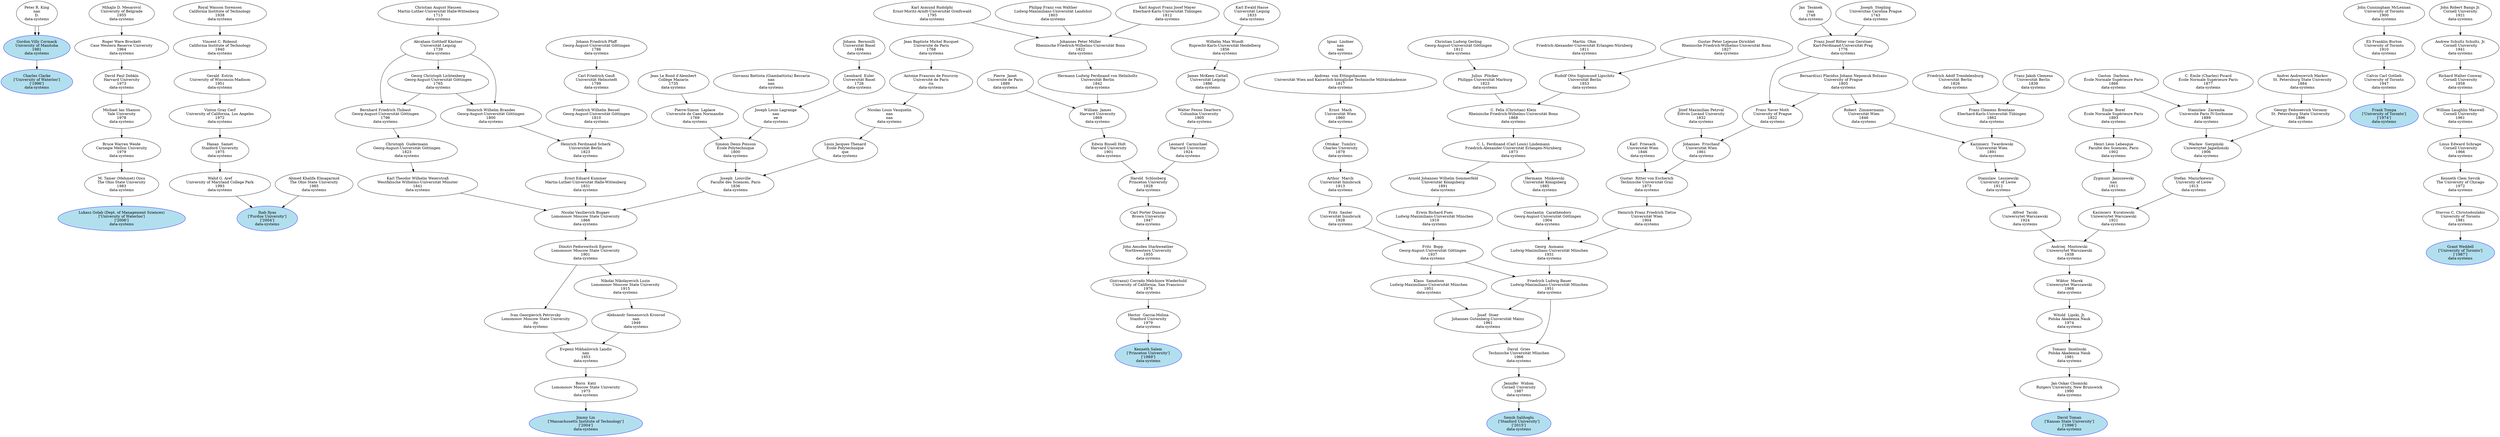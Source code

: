 digraph "Academic Genealogy for data-systems" {
	66869 [label="Charles Clarke
['University of Waterloo']
['1996']
data-systems" color=blue fillcolor=lightblue2 style=filled]
	66818 [label="Gordon Cormack
['University of Manitoba']
['1981']
data-systems" color=blue fillcolor=lightblue2 style=filled]
	102378 [label="Lukasz Golab (Dept. of Management Sciences)
['University of Waterloo']
['2006']
data-systems" color=blue fillcolor=lightblue2 style=filled]
	125917 [label="Ihab Ilyas
['Purdue University']
['2004']
data-systems" color=blue fillcolor=lightblue2 style=filled]
	0 [label="Jimmy Lin
['Massachusetts Institute of Technology']
['2004']
data-systems" color=blue fillcolor=lightblue2 style=filled]
	66887 [label="Kenneth Salem
['Princeton University']
['1989']
data-systems" color=blue fillcolor=lightblue2 style=filled]
	286451 [label="Semih Salihoglu
['Stanford University']
['2015']
data-systems" color=blue fillcolor=lightblue2 style=filled]
	70807 [label="David Toman
['Kansas State University']
['1996']
data-systems" color=blue fillcolor=lightblue2 style=filled]
	66879 [label="Frank Tompa
['University of Toronto']
['1974']
data-systems" color=blue fillcolor=lightblue2 style=filled]
	66877 [label="Grant Weddell
['University of Toronto']
['1987']
data-systems" color=blue fillcolor=lightblue2 style=filled]
	66818 [label="Gordon Villy Cormack
University of Manitoba
1981
data-systems"]
	80823 [label="Peter R. King
nan
D.
data-systems"]
	72390 [label="M. Tamer (Mehmet) Ozsu
The Ohio State University
1983
data-systems"]
	117312 [label="Walid G. Aref
University of Maryland College Park
1993
data-systems"]
	96256 [label="Ahmed Khalifa Elmagarmid
The Ohio State University
1985
data-systems"]
	176620 [label="Boris  Katz
Lomonosov Moscow State University
1975
data-systems"]
	70978 [label="Hector  Garcia-Molina
Stanford University
1979
data-systems"]
	70979 [label="Jennifer  Widom
Cornell University
1987
data-systems"]
	70371 [label="Jan Oskar Chomicki
Rutgers University, New Brunswick
1990
data-systems"]
	24934 [label="Calvin Carl Gotlieb
University of Toronto
1947
data-systems"]
	79993 [label="Stavros C. Christodoulakis
University of Toronto
1981
data-systems"]
	79360 [label="Bruce Warren Weide
Carnegie Mellon University
1979
data-systems"]
	41489 [label="Hanan  Samet
Stanford University
1975
data-systems"]
	76951 [label="Evgenii Mikhailovich Landis
nan
1953
data-systems"]
	70996 [label="Gio(vanni) Corrado Melchiore Wiederhold
University of California, San Francisco
1976
data-systems"]
	22781 [label="David  Gries
Technische Universität München
1966
data-systems"]
	70225 [label="Tomasz  Imielinski
Polska Akademia Nauk
1981
data-systems"]
	16275 [label="Eli Franklin Burton
University of Toronto
1910
data-systems"]
	66903 [label="Kenneth Clem Sevcik
The University of Chicago
1972
data-systems"]
	102419 [label="Michael Ian Shamos
Yale University
1978
data-systems"]
	23037 [label="Vinton Gray Cerf
University of California, Los Angeles
1972
data-systems"]
	55146 [label="Ivan Georgievich Petrovsky
Lomonosov Moscow State University
ity
data-systems"]
	76948 [label="Aleksandr Semenovich Kronrod
nan
1949
data-systems"]
	5709 [label="John Amsden Starkweather
Northwestern University
1955
data-systems"]
	21622 [label="Josef  Stoer
Johannes Gutenberg-Universität Mainz
1961
data-systems"]
	21232 [label="Friedrich Ludwig Bauer
Ludwig-Maximilians-Universität München
1951
data-systems"]
	70822 [label="Witold  Lipski, Jr.
Polska Akademia Nauk
1974
data-systems"]
	265395 [label="John Cunningham McLennan
University of Toronto
1900
data-systems"]
	79967 [label="Linus Edward Schrage
Cornell University
1966
data-systems"]
	69526 [label="David Paul Dobkin
Harvard University
1973
data-systems"]
	69930 [label="Gerald  Estrin
University of Wisconsin-Madison
1951
data-systems"]
	24109 [label="Dimitri Fedorowitsch Egorov
Lomonosov Moscow State University
1901
data-systems"]
	10479 [label="Nikolai Nikolayevich Luzin
Lomonosov Moscow State University
1915
data-systems"]
	16963 [label="Carl Porter Duncan
Brown University
1947
data-systems"]
	24762 [label="Klaus  Samelson
Ludwig-Maximilians-Universität München
1951
data-systems"]
	25129 [label="Fritz  Bopp
Georg-August-Universität Göttingen
1937
data-systems"]
	36548 [label="Georg  Aumann
Ludwig-Maximilians-Universität München
1931
data-systems"]
	22583 [label="Wiktor  Marek
Uniwersytet Warszawski
1968
data-systems"]
	79965 [label="William Laughlin Maxwell
Cornell University
1961
data-systems"]
	18746 [label="Roger Ware Brockett
Case Western Reserve University
1964
data-systems"]
	29801 [label="Vincent C. Rideout
California Institute of Technology
1940
data-systems"]
	24101 [label="Nicolai Vasilievich Bugaev
Lomonosov Moscow State University
1866
data-systems"]
	93076 [label="Harold  Schlosberg
Princeton University
1928
data-systems"]
	106421 [label="Erwin Richard Fues
Ludwig-Maximilians-Universität München
1919
data-systems"]
	57661 [label="Fritz  Sauter
Universität Innsbruck
1928
data-systems"]
	57471 [label="Heinrich Franz Friedrich Tietze
Universität Wien
1904
data-systems"]
	7517 [label="Constantin  Carathéodory
Georg-August-Universität Göttingen
1904
data-systems"]
	489 [label="Andrzej  Mostowski
Uniwersytet Warszawski
1938
data-systems"]
	79968 [label="Richard Walter Conway
Cornell University
1958
data-systems"]
	92461 [label="Mihajlo D. Mesarović
University of Belgrade
1955
data-systems"]
	222430 [label="Royal Wasson Sorensen
California Institute of Technology
1938
data-systems"]
	18331 [label="Ernst Eduard Kummer
Martin-Luther-Universität Halle-Wittenberg
1831
data-systems"]
	55185 [label="Joseph  Liouville
Faculté des Sciences, Paris
1836
data-systems"]
	7486 [label="Karl Theodor Wilhelm Weierstraß
Westfälische Wilhelms-Universität Münster
1841
data-systems"]
	95237 [label="Edwin Bissell Holt
Harvard University
1901
data-systems"]
	95238 [label="Leonard  Carmichael
Harvard University
1924
data-systems"]
	31357 [label="Arnold Johannes Wilhelm Sommerfeld
Universität Königsberg
1891
data-systems"]
	138330 [label="Arthur  March
Universität Innsbruck
1913
data-systems"]
	27259 [label="Gustav  Ritter von Escherich
Technische Universität Graz
1873
data-systems"]
	29675 [label="Hermann  Minkowski
Universität Königsberg
1885
data-systems"]
	13347 [label="Alfred  Tarski
Uniwersytet Warszawski
1924
data-systems"]
	24546 [label="Kazimierz  Kuratowski
Uniwersytet Warszawski
1921
data-systems"]
	79969 [label="Andrew Schultz Schultz, Jr.
Cornell University
1941
data-systems"]
	25484 [label="Heinrich Ferdinand Scherk
Universität Berlin
1823
data-systems"]
	17865 [label="Siméon Denis Poisson
École Polytechnique
1800
data-systems"]
	104652 [label="Louis Jacques Thenard
École Polytechnique
que
data-systems"]
	29458 [label="Christoph  Gudermann
Georg-August-Universität Göttingen
1823
data-systems"]
	29244 [label="William  James
Harvard University
1869
data-systems"]
	29189 [label="Walter Fenno Dearborn
Columbia University
1905
data-systems"]
	7404 [label="C. L. Ferdinand (Carl Louis) Lindemann
Friedrich-Alexander-Universität Erlangen-Nürnberg
1873
data-systems"]
	138329 [label="Ottokar  Tumlirz
Charles University
1879
data-systems"]
	27258 [label="Johannes  Frischauf
Universität Wien
1861
data-systems"]
	49523 [label="Karl  Friesach
Universität Wien
1846
data-systems"]
	13345 [label="Stanislaw  Lesniewski
University of Lwów
1912
data-systems"]
	12547 [label="Stefan  Mazurkiewicz
University of Lwów
1913
data-systems"]
	86692 [label="Zygmunt  Janiszewski
nan
1911
data-systems"]
	80136 [label="John Robert Bangs Jr.
Cornell University
1921
data-systems"]
	65162 [label="Heinrich Wilhelm Brandes
Georg-August-Universität Göttingen
1800
data-systems"]
	18603 [label="Friedrich Wilhelm Bessel
Georg-August-Universität Göttingen
1810
data-systems"]
	108295 [label="Pierre-Simon  Laplace
Université de Caen Normandie
1769
data-systems"]
	17864 [label="Joseph Louis Lagrange
nan
ee
data-systems"]
	158571 [label="Nicolas Louis Vauquelin
nan
nan
data-systems"]
	57667 [label="Bernhard Friedrich Thibaut
Georg-August-Universität Göttingen
1796
data-systems"]
	99605 [label="Pierre  Janet
Université de Paris
1889
data-systems"]
	49057 [label="Hermann Ludwig Ferdinand von Helmholtz
Universität Berlin
1842
data-systems"]
	72614 [label="James McKeen Cattell
Universität Leipzig
1886
data-systems"]
	7401 [label="C. Felix (Christian) Klein
Rheinische Friedrich-Wilhelms-Universität Bonn
1868
data-systems"]
	113011 [label="Ernst  Mach
Universität Wien
1860
data-systems"]
	96350 [label="Franz Xaver Moth
University of Prague
1822
data-systems"]
	96357 [label="Józef Maximilian Petzval
Eötvös Loránd University
1832
data-systems"]
	13344 [label="Kazimierz  Twardowski
Universität Wien
1891
data-systems"]
	12545 [label="Wacław  Sierpiński
Uniwersytet Jagielloński
1906
data-systems"]
	86693 [label="Henri Léon Lebesgue
Faculté des Sciences, Paris
1902
data-systems"]
	66476 [label="Abraham Gotthelf Kästner
Universität Leipzig
1739
data-systems"]
	65161 [label="Georg Christoph Lichtenberg
Georg-August-Universität Göttingen
1765
data-systems"]
	18231 [label="Carl Friedrich Gauß
Universität Helmstedt
1799
data-systems"]
	108266 [label="Jean Le Rond d'Alembert
Collège Mazarin
1735
data-systems"]
	146036 [label="Giovanni Battista (Giambattista) Beccaria
nan
nan
data-systems"]
	38586 [label="Leonhard  Euler
Universität Basel
1726
data-systems"]
	158735 [label="Antoine Francois de Fourcroy
Université de Paris
ris
data-systems"]
	23194 [label="Johannes Peter Müller
Rheinische Friedrich-Wilhelms-Universität Bonn
1822
data-systems"]
	46065 [label="Wilhelm Max Wundt
Ruprecht-Karls-Universität Heidelberg
1856
data-systems"]
	7402 [label="Julius  Plücker
Philipps-Universität Marburg
1823
data-systems"]
	19964 [label="Rudolf Otto Sigismund Lipschitz
Universität Berlin
1853
data-systems"]
	113010 [label="Andreas  von Ettingshausen
Universität Wien and Kaiserlich-königliche Technische Militärakademie
1817
data-systems"]
	96327 [label="Franz Josef Ritter von Gerstner
Karl-Ferdinand-Universität Prag
1776
data-systems"]
	96330 [label="Bernard(us) Placidus Johann Nepomuk Bolzano
University of Prague
1805
data-systems"]
	141831 [label="Robert  Zimmermann
Universität Wien
1846
data-systems"]
	15176 [label="Franz Clemens Brentano
Eberhard-Karls-Universität Tübingen
1862
data-systems"]
	12544 [label="Georgy Fedoseevich Voronoy
St. Petersburg State University
1896
data-systems"]
	12546 [label="Stanislaw  Zaremba
Université Paris IV-Sorbonne
1889
data-systems"]
	39071 [label="Émile  Borel
École Normale Supérieure Paris
1893
data-systems"]
	57670 [label="Christian August Hausen
Martin-Luther-Universität Halle-Wittenberg
1713
data-systems"]
	18230 [label="Johann Friedrich Pfaff
Georg-August-Universität Göttingen
1786
data-systems"]
	53410 [label="Johann  Bernoulli
Universität Basel
1694
data-systems"]
	158900 [label="Jean Baptiste Michel Bucquet
Université de Paris
1768
data-systems"]
	104394 [label="Karl Asmund Rudolphi
Ernst-Moritz-Arndt-Universität Greifswald
1795
data-systems"]
	101865 [label="Philipp Franz von Walther
Ludwig-Maximilians-Universität Landshut
1803
data-systems"]
	233065 [label="Karl August Franz Josef Mayer
Eberhard-Karls-Universität Tübingen
1812
data-systems"]
	232366 [label="Karl Ewald Hasse
Universität Leipzig
1833
data-systems"]
	29642 [label="Christian Ludwig Gerling
Georg-August-Universität Göttingen
1812
data-systems"]
	17946 [label="Gustav Peter Lejeune Dirichlet
Rheinische Friedrich-Wilhelms-Universität Bonn
1827
data-systems"]
	47064 [label="Martin  Ohm
Friedrich-Alexander-Universität Erlangen-Nürnberg
1811
data-systems"]
	128056 [label="Ignaz  Lindner
nan
nan
data-systems"]
	143091 [label="Jan  Tesánek
nan
1748
data-systems"]
	143129 [label="Joseph  Stepling
Universitas Carolina Prague
1743
data-systems"]
	60803 [label="Friedrich Adolf Trendelenburg
Universität Berlin
1826
data-systems"]
	28227 [label="Franz Jakob Clemens
Universität Berlin
1839
data-systems"]
	12543 [label="Andrei Andreyevich Markov
St. Petersburg State University
1884
data-systems"]
	34254 [label="Gaston  Darboux
École Normale Supérieure Paris
1866
data-systems"]
	34266 [label="C. Émile (Charles) Picard
École Normale Supérieure Paris
1877
data-systems"]
	66818 -> 66869
	80823 -> 66818
	72390 -> 102378
	117312 -> 125917
	96256 -> 125917
	176620 -> 0
	70978 -> 66887
	70979 -> 286451
	70371 -> 70807
	24934 -> 66879
	79993 -> 66877
	80823 -> 66818
	79360 -> 72390
	41489 -> 117312
	76951 -> 176620
	70996 -> 70978
	22781 -> 70979
	70225 -> 70371
	16275 -> 24934
	66903 -> 79993
	102419 -> 79360
	23037 -> 41489
	55146 -> 76951
	76948 -> 76951
	5709 -> 70996
	21622 -> 22781
	21232 -> 22781
	70822 -> 70225
	265395 -> 16275
	79967 -> 66903
	69526 -> 102419
	69930 -> 23037
	24109 -> 55146
	10479 -> 76948
	16963 -> 5709
	24762 -> 21622
	21232 -> 21622
	25129 -> 21232
	36548 -> 21232
	22583 -> 70822
	79965 -> 79967
	18746 -> 69526
	29801 -> 69930
	24101 -> 24109
	24109 -> 10479
	93076 -> 16963
	25129 -> 24762
	106421 -> 25129
	57661 -> 25129
	57471 -> 36548
	7517 -> 36548
	489 -> 22583
	79968 -> 79965
	92461 -> 18746
	222430 -> 29801
	18331 -> 24101
	55185 -> 24101
	7486 -> 24101
	95237 -> 93076
	95238 -> 93076
	31357 -> 106421
	138330 -> 57661
	27259 -> 57471
	29675 -> 7517
	13347 -> 489
	24546 -> 489
	79969 -> 79968
	25484 -> 18331
	17865 -> 55185
	104652 -> 55185
	29458 -> 7486
	29244 -> 95237
	29189 -> 95238
	7404 -> 31357
	138329 -> 138330
	27258 -> 27259
	49523 -> 27259
	7404 -> 29675
	13345 -> 13347
	12547 -> 24546
	86692 -> 24546
	80136 -> 79969
	65162 -> 25484
	18603 -> 25484
	108295 -> 17865
	17864 -> 17865
	158571 -> 104652
	57667 -> 29458
	99605 -> 29244
	49057 -> 29244
	72614 -> 29189
	7401 -> 7404
	113011 -> 138329
	96350 -> 27258
	96357 -> 27258
	13344 -> 13345
	12545 -> 12547
	86693 -> 86692
	66476 -> 65162
	65161 -> 65162
	18231 -> 18603
	108266 -> 108295
	146036 -> 17864
	38586 -> 17864
	158735 -> 158571
	66476 -> 57667
	65161 -> 57667
	23194 -> 49057
	46065 -> 72614
	7402 -> 7401
	19964 -> 7401
	113010 -> 113011
	96327 -> 96350
	96330 -> 96350
	141831 -> 13344
	15176 -> 13344
	12544 -> 12545
	12546 -> 12545
	39071 -> 86693
	57670 -> 66476
	66476 -> 65161
	18230 -> 18231
	53410 -> 38586
	158900 -> 158735
	104394 -> 23194
	101865 -> 23194
	233065 -> 23194
	232366 -> 46065
	29642 -> 7402
	17946 -> 19964
	47064 -> 19964
	128056 -> 113010
	143091 -> 96327
	143129 -> 96327
	96327 -> 96330
	96330 -> 141831
	60803 -> 15176
	28227 -> 15176
	12543 -> 12544
	34254 -> 12546
	34266 -> 12546
	34254 -> 39071
}
